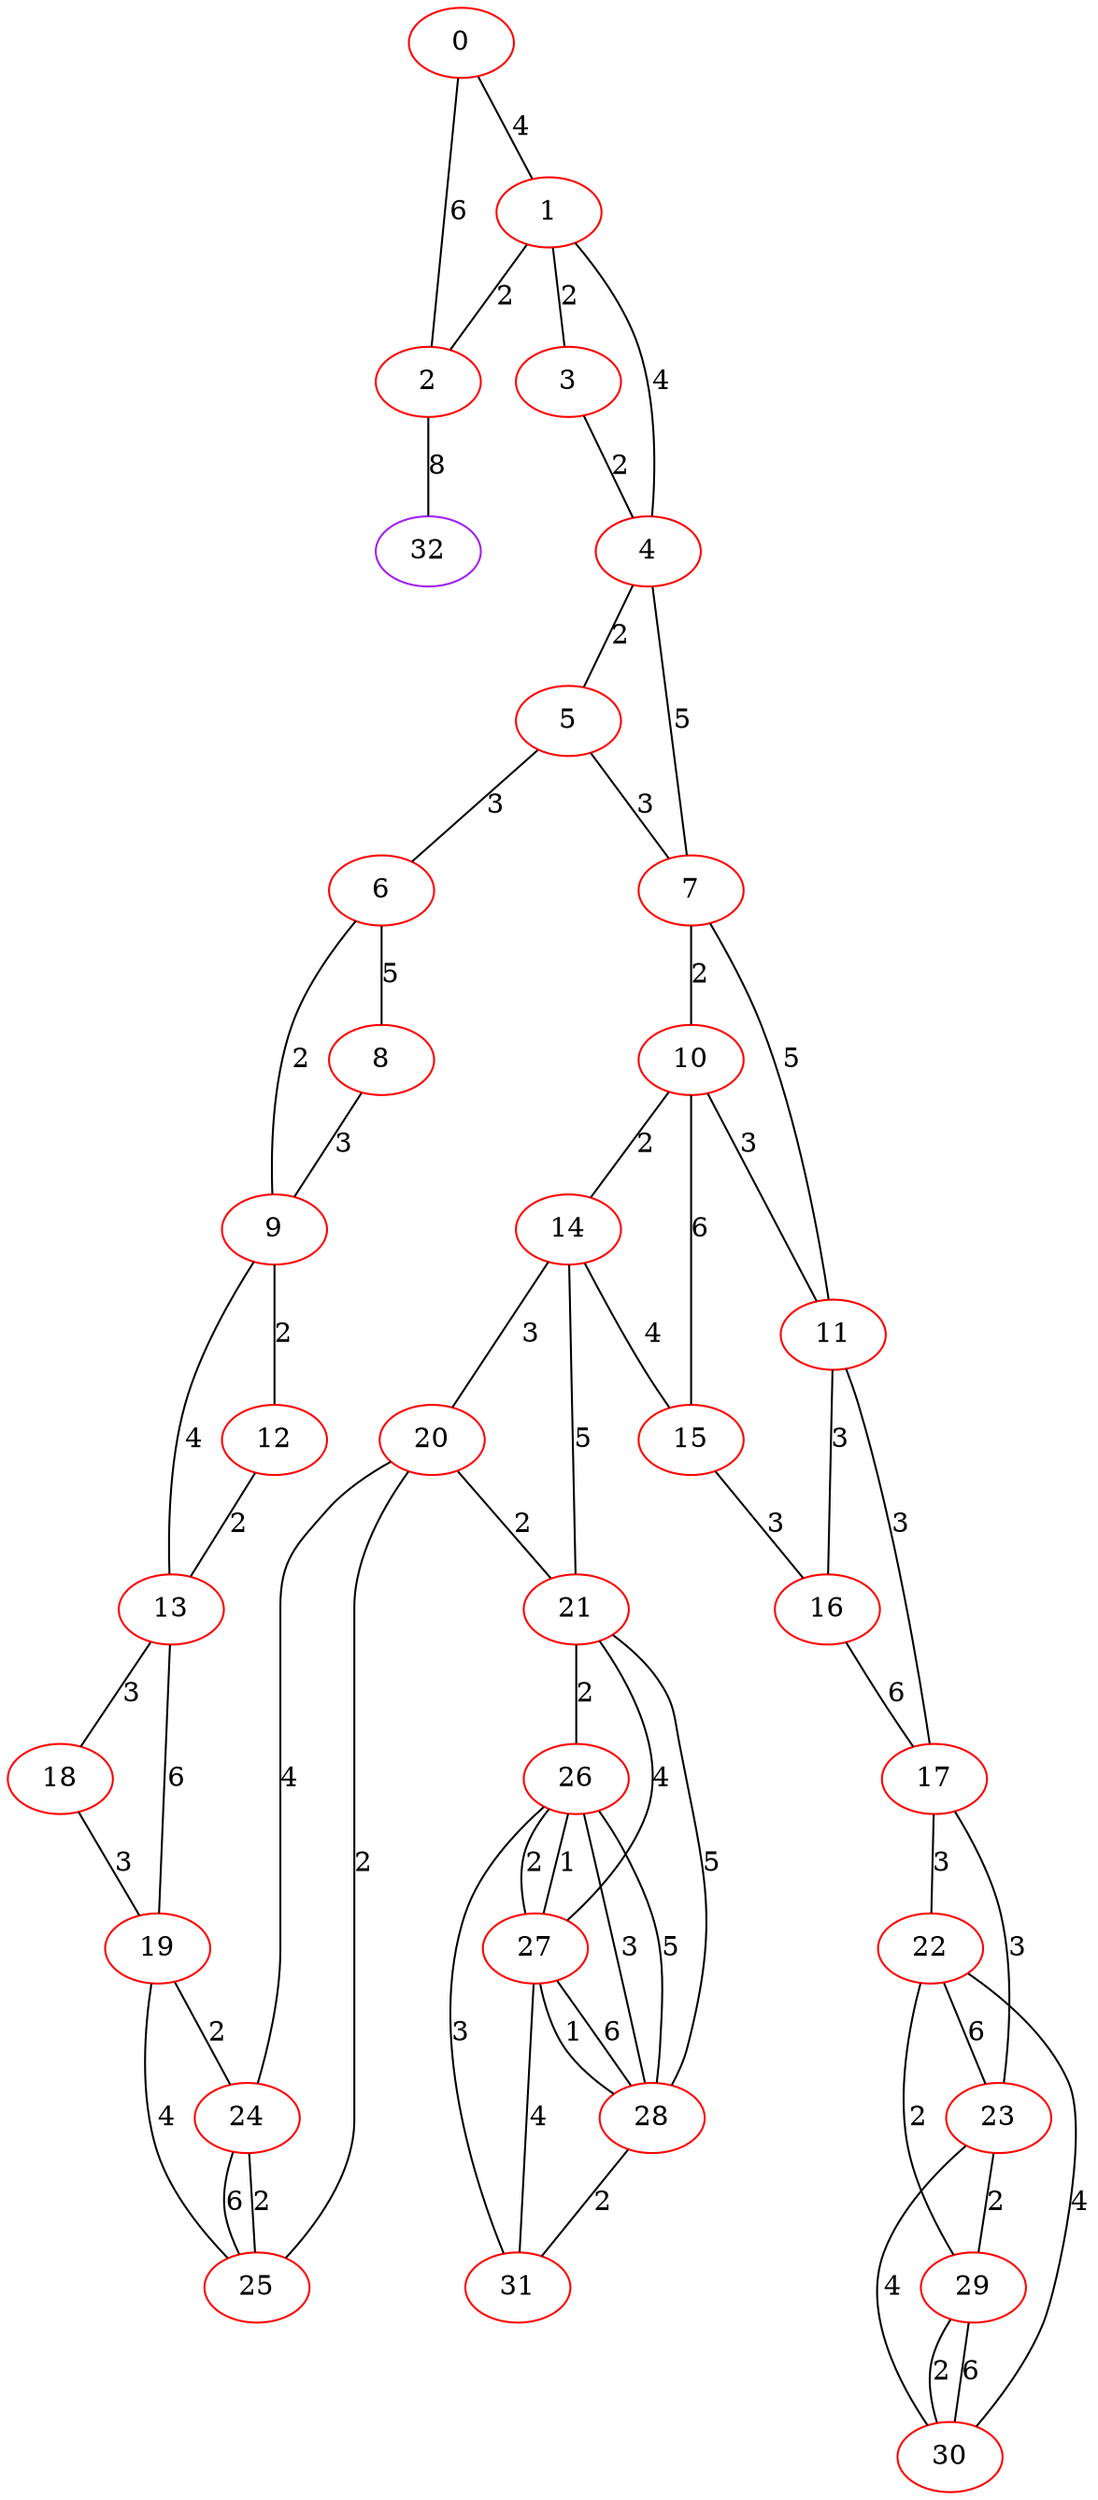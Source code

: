 graph "" {
0 [color=red, weight=1];
1 [color=red, weight=1];
2 [color=red, weight=1];
3 [color=red, weight=1];
4 [color=red, weight=1];
5 [color=red, weight=1];
6 [color=red, weight=1];
7 [color=red, weight=1];
8 [color=red, weight=1];
9 [color=red, weight=1];
10 [color=red, weight=1];
11 [color=red, weight=1];
12 [color=red, weight=1];
13 [color=red, weight=1];
14 [color=red, weight=1];
15 [color=red, weight=1];
16 [color=red, weight=1];
17 [color=red, weight=1];
18 [color=red, weight=1];
19 [color=red, weight=1];
20 [color=red, weight=1];
21 [color=red, weight=1];
22 [color=red, weight=1];
23 [color=red, weight=1];
24 [color=red, weight=1];
25 [color=red, weight=1];
26 [color=red, weight=1];
27 [color=red, weight=1];
28 [color=red, weight=1];
29 [color=red, weight=1];
30 [color=red, weight=1];
31 [color=red, weight=1];
32 [color=purple, weight=4];
0 -- 1  [key=0, label=4];
0 -- 2  [key=0, label=6];
1 -- 2  [key=0, label=2];
1 -- 3  [key=0, label=2];
1 -- 4  [key=0, label=4];
2 -- 32  [key=0, label=8];
3 -- 4  [key=0, label=2];
4 -- 5  [key=0, label=2];
4 -- 7  [key=0, label=5];
5 -- 6  [key=0, label=3];
5 -- 7  [key=0, label=3];
6 -- 8  [key=0, label=5];
6 -- 9  [key=0, label=2];
7 -- 10  [key=0, label=2];
7 -- 11  [key=0, label=5];
8 -- 9  [key=0, label=3];
9 -- 12  [key=0, label=2];
9 -- 13  [key=0, label=4];
10 -- 11  [key=0, label=3];
10 -- 14  [key=0, label=2];
10 -- 15  [key=0, label=6];
11 -- 16  [key=0, label=3];
11 -- 17  [key=0, label=3];
12 -- 13  [key=0, label=2];
13 -- 18  [key=0, label=3];
13 -- 19  [key=0, label=6];
14 -- 20  [key=0, label=3];
14 -- 21  [key=0, label=5];
14 -- 15  [key=0, label=4];
15 -- 16  [key=0, label=3];
16 -- 17  [key=0, label=6];
17 -- 22  [key=0, label=3];
17 -- 23  [key=0, label=3];
18 -- 19  [key=0, label=3];
19 -- 24  [key=0, label=2];
19 -- 25  [key=0, label=4];
20 -- 24  [key=0, label=4];
20 -- 25  [key=0, label=2];
20 -- 21  [key=0, label=2];
21 -- 28  [key=0, label=5];
21 -- 26  [key=0, label=2];
21 -- 27  [key=0, label=4];
22 -- 29  [key=0, label=2];
22 -- 30  [key=0, label=4];
22 -- 23  [key=0, label=6];
23 -- 29  [key=0, label=2];
23 -- 30  [key=0, label=4];
24 -- 25  [key=0, label=6];
24 -- 25  [key=1, label=2];
26 -- 27  [key=0, label=2];
26 -- 27  [key=1, label=1];
26 -- 28  [key=0, label=3];
26 -- 28  [key=1, label=5];
26 -- 31  [key=0, label=3];
27 -- 28  [key=0, label=1];
27 -- 28  [key=1, label=6];
27 -- 31  [key=0, label=4];
28 -- 31  [key=0, label=2];
29 -- 30  [key=0, label=6];
29 -- 30  [key=1, label=2];
}
